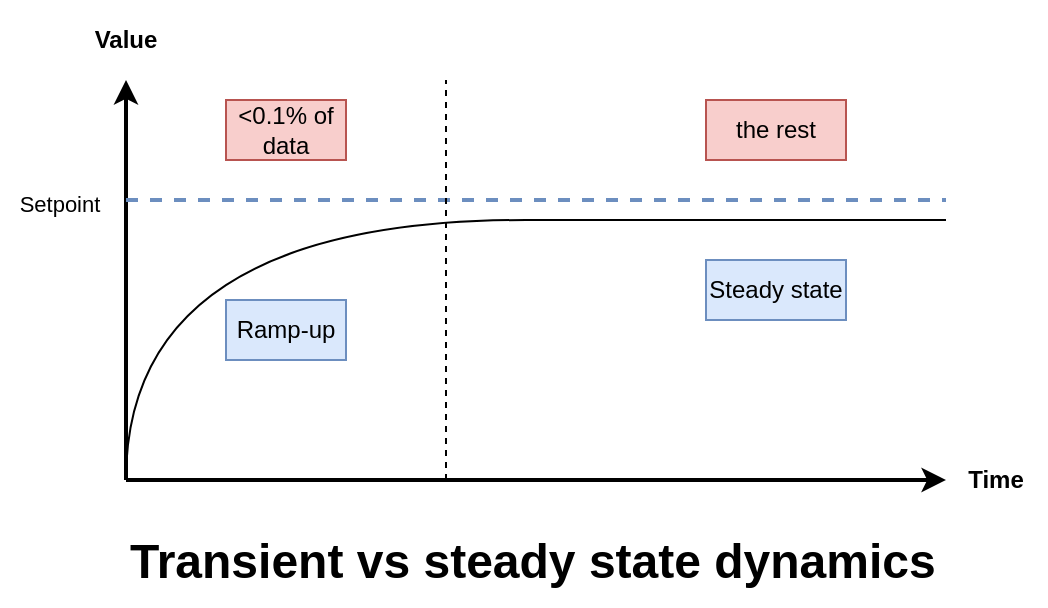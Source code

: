 <mxfile version="24.5.3" type="device">
  <diagram name="Page-1" id="UpGk3YPhbuRcW-55Jqgj">
    <mxGraphModel dx="1384" dy="843" grid="1" gridSize="10" guides="1" tooltips="1" connect="1" arrows="1" fold="1" page="1" pageScale="1" pageWidth="850" pageHeight="1100" math="0" shadow="0">
      <root>
        <mxCell id="0" />
        <mxCell id="1" parent="0" />
        <mxCell id="XeK_iNBECLA1WW0n2Wro-2" value="" style="endArrow=classic;html=1;rounded=0;strokeWidth=2;entryX=0;entryY=0.5;entryDx=0;entryDy=0;" edge="1" parent="1" target="XeK_iNBECLA1WW0n2Wro-5">
          <mxGeometry width="50" height="50" relative="1" as="geometry">
            <mxPoint x="360" y="600" as="sourcePoint" />
            <mxPoint x="760" y="600" as="targetPoint" />
          </mxGeometry>
        </mxCell>
        <mxCell id="XeK_iNBECLA1WW0n2Wro-3" value="" style="endArrow=classic;html=1;rounded=0;strokeWidth=2;" edge="1" parent="1">
          <mxGeometry width="50" height="50" relative="1" as="geometry">
            <mxPoint x="360" y="600" as="sourcePoint" />
            <mxPoint x="360" y="400" as="targetPoint" />
          </mxGeometry>
        </mxCell>
        <mxCell id="XeK_iNBECLA1WW0n2Wro-4" value="Value" style="text;html=1;align=center;verticalAlign=middle;whiteSpace=wrap;rounded=0;fontStyle=1" vertex="1" parent="1">
          <mxGeometry x="310" y="360" width="100" height="40" as="geometry" />
        </mxCell>
        <mxCell id="XeK_iNBECLA1WW0n2Wro-5" value="Time" style="text;html=1;align=center;verticalAlign=middle;whiteSpace=wrap;rounded=0;fontStyle=1" vertex="1" parent="1">
          <mxGeometry x="770" y="580" width="50" height="40" as="geometry" />
        </mxCell>
        <mxCell id="XeK_iNBECLA1WW0n2Wro-30" value="" style="endArrow=none;dashed=1;html=1;rounded=0;strokeWidth=2;fillColor=#dae8fc;strokeColor=#6c8ebf;" edge="1" parent="1">
          <mxGeometry width="50" height="50" relative="1" as="geometry">
            <mxPoint x="360" y="460" as="sourcePoint" />
            <mxPoint x="770" y="460" as="targetPoint" />
          </mxGeometry>
        </mxCell>
        <mxCell id="XeK_iNBECLA1WW0n2Wro-31" value="" style="endArrow=none;html=1;rounded=0;edgeStyle=orthogonalEdgeStyle;curved=1;" edge="1" parent="1">
          <mxGeometry width="50" height="50" relative="1" as="geometry">
            <mxPoint x="360" y="600" as="sourcePoint" />
            <mxPoint x="770" y="470" as="targetPoint" />
            <Array as="points">
              <mxPoint x="360" y="470" />
              <mxPoint x="760" y="470" />
            </Array>
          </mxGeometry>
        </mxCell>
        <mxCell id="XeK_iNBECLA1WW0n2Wro-32" value="" style="endArrow=none;dashed=1;html=1;rounded=0;" edge="1" parent="1">
          <mxGeometry width="50" height="50" relative="1" as="geometry">
            <mxPoint x="520" y="600" as="sourcePoint" />
            <mxPoint x="520" y="400" as="targetPoint" />
          </mxGeometry>
        </mxCell>
        <mxCell id="XeK_iNBECLA1WW0n2Wro-33" value="Ramp-up" style="text;html=1;align=center;verticalAlign=middle;whiteSpace=wrap;rounded=0;fillColor=#dae8fc;strokeColor=#6c8ebf;" vertex="1" parent="1">
          <mxGeometry x="410" y="510" width="60" height="30" as="geometry" />
        </mxCell>
        <mxCell id="XeK_iNBECLA1WW0n2Wro-34" value="Steady state" style="text;html=1;align=center;verticalAlign=middle;whiteSpace=wrap;rounded=0;fillColor=#dae8fc;strokeColor=#6c8ebf;" vertex="1" parent="1">
          <mxGeometry x="650" y="490" width="70" height="30" as="geometry" />
        </mxCell>
        <mxCell id="XeK_iNBECLA1WW0n2Wro-35" value="&amp;lt;0.1% of data" style="text;html=1;align=center;verticalAlign=middle;whiteSpace=wrap;rounded=0;fillColor=#f8cecc;strokeColor=#b85450;" vertex="1" parent="1">
          <mxGeometry x="410" y="410" width="60" height="30" as="geometry" />
        </mxCell>
        <mxCell id="XeK_iNBECLA1WW0n2Wro-36" value="the rest" style="text;html=1;align=center;verticalAlign=middle;whiteSpace=wrap;rounded=0;fillColor=#f8cecc;strokeColor=#b85450;" vertex="1" parent="1">
          <mxGeometry x="650" y="410" width="70" height="30" as="geometry" />
        </mxCell>
        <mxCell id="XeK_iNBECLA1WW0n2Wro-37" value="Setpoint" style="text;html=1;align=center;verticalAlign=middle;whiteSpace=wrap;rounded=0;fontSize=11;" vertex="1" parent="1">
          <mxGeometry x="297" y="447" width="60" height="30" as="geometry" />
        </mxCell>
        <mxCell id="XeK_iNBECLA1WW0n2Wro-39" value="&lt;h1 style=&quot;margin-top: 0px;&quot;&gt;Transient vs steady state dynamics&lt;/h1&gt;" style="text;html=1;whiteSpace=wrap;overflow=hidden;rounded=0;" vertex="1" parent="1">
          <mxGeometry x="360" y="620" width="410" height="40" as="geometry" />
        </mxCell>
      </root>
    </mxGraphModel>
  </diagram>
</mxfile>
